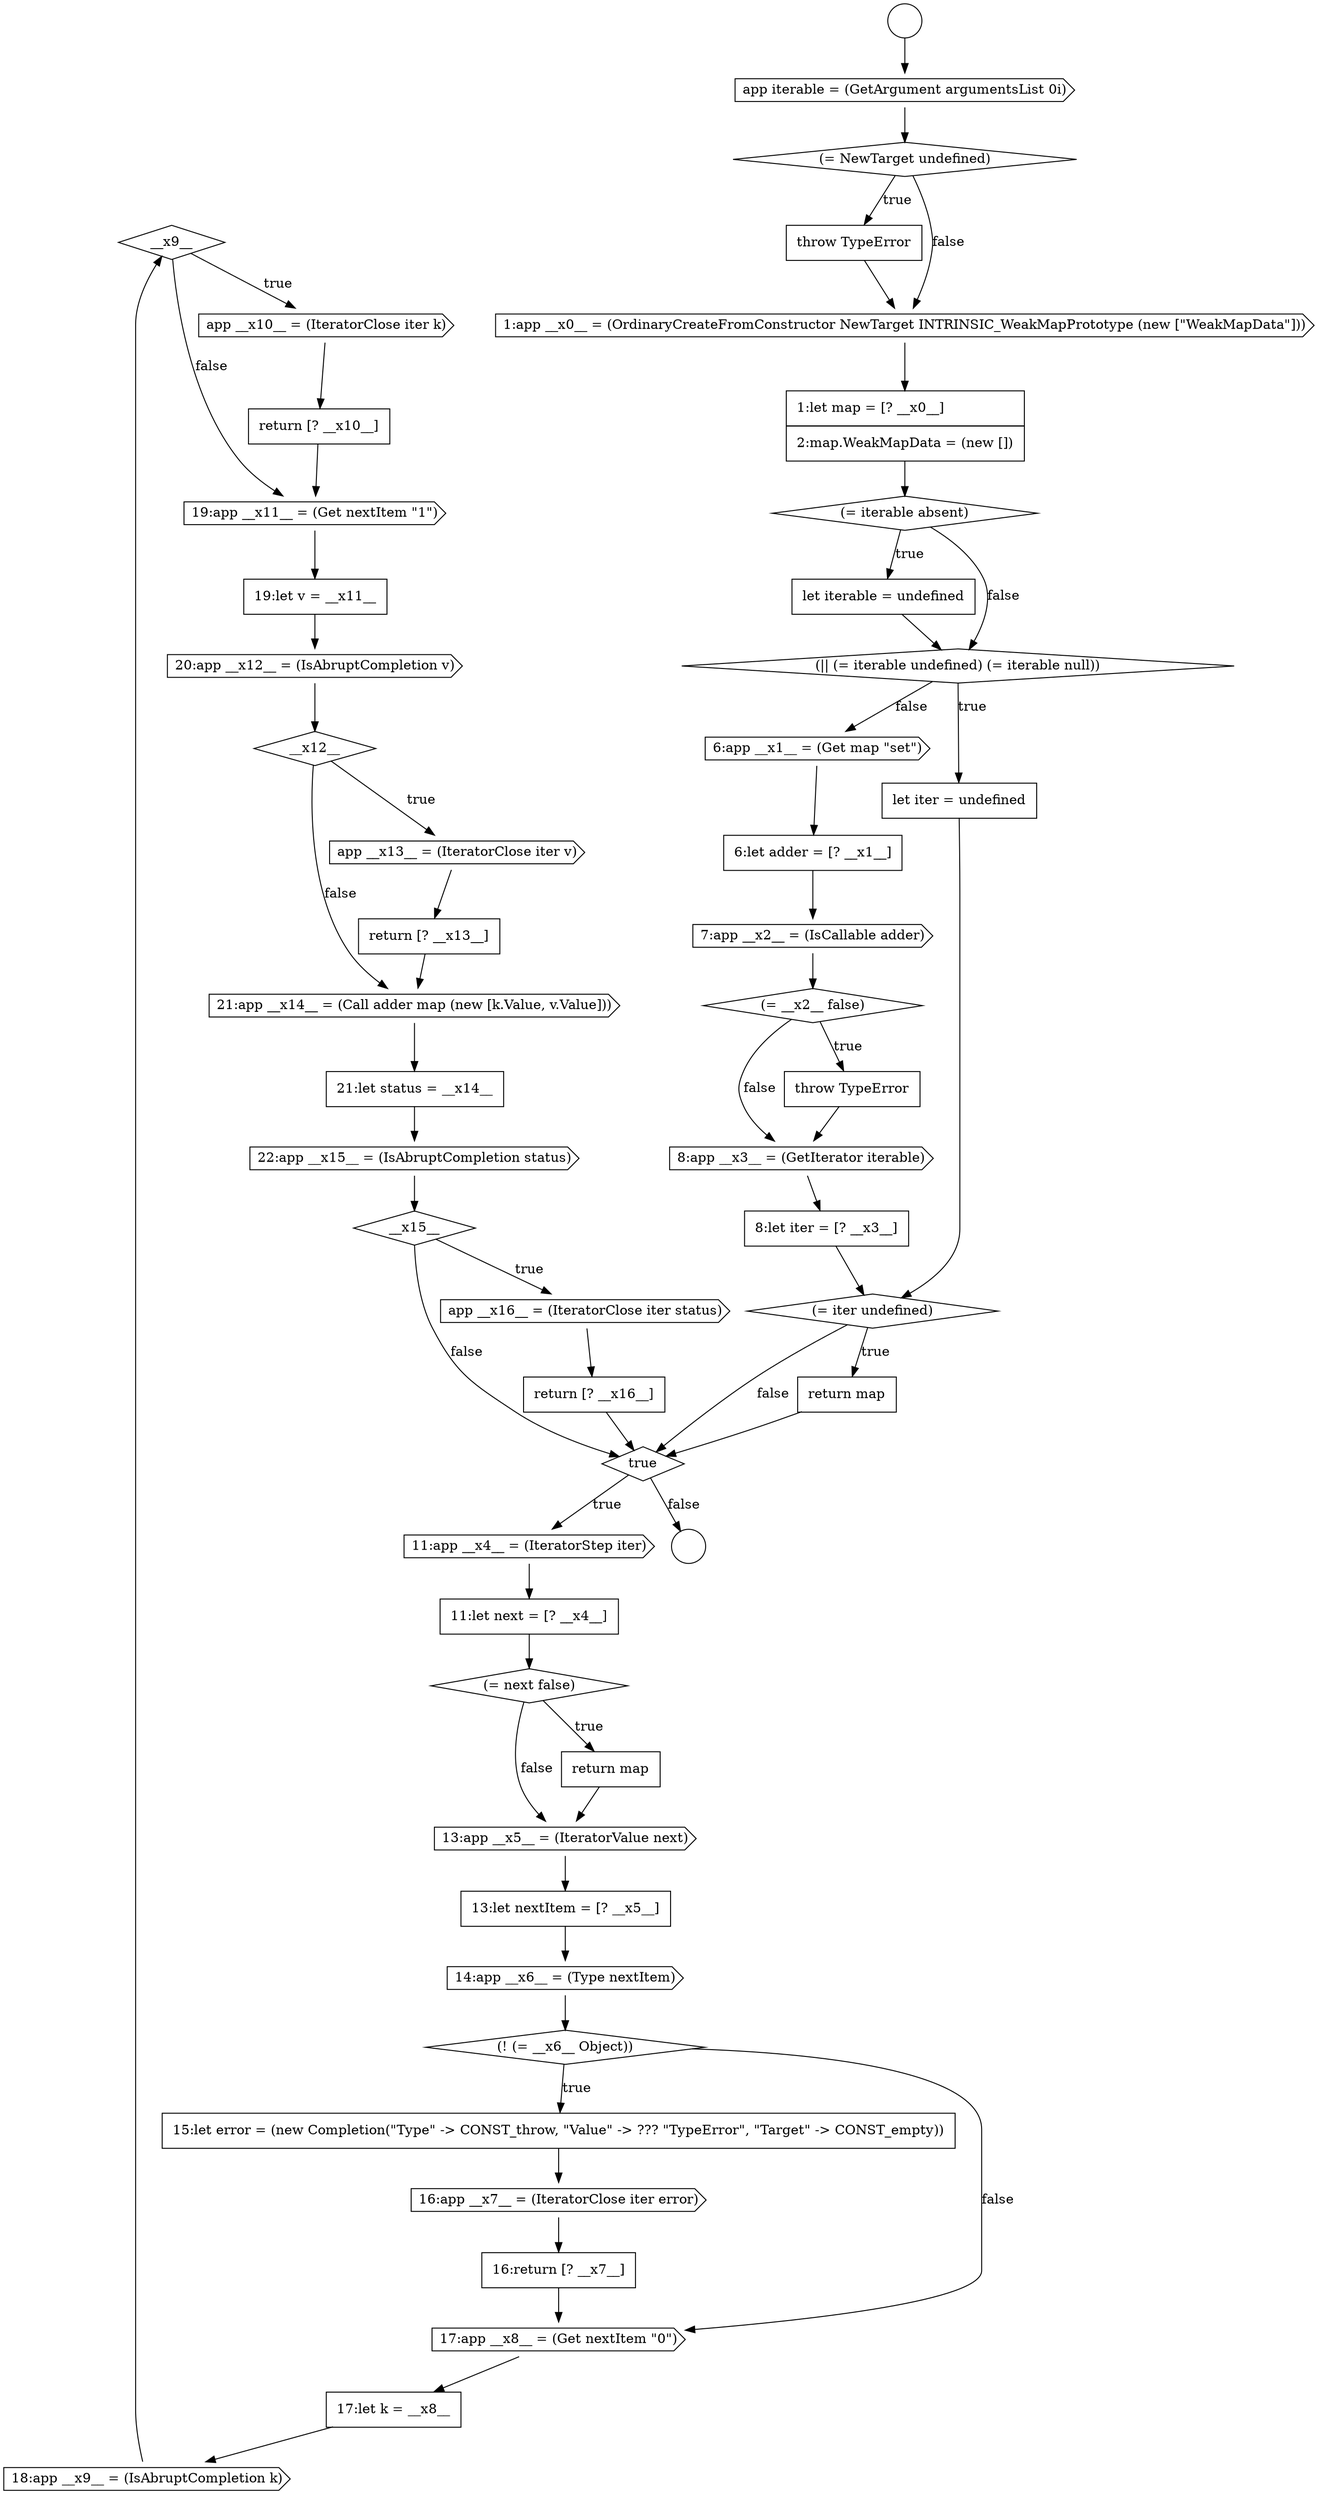 digraph {
  node15138 [shape=diamond, label=<<font color="black">__x9__</font>> color="black" fillcolor="white" style=filled]
  node15130 [shape=cds, label=<<font color="black">14:app __x6__ = (Type nextItem)</font>> color="black" fillcolor="white" style=filled]
  node15110 [shape=diamond, label=<<font color="black">(= iterable absent)</font>> color="black" fillcolor="white" style=filled]
  node15133 [shape=cds, label=<<font color="black">16:app __x7__ = (IteratorClose iter error)</font>> color="black" fillcolor="white" style=filled]
  node15118 [shape=none, margin=0, label=<<font color="black">
    <table border="0" cellborder="1" cellspacing="0" cellpadding="10">
      <tr><td align="left">throw TypeError</td></tr>
    </table>
  </font>> color="black" fillcolor="white" style=filled]
  node15114 [shape=cds, label=<<font color="black">6:app __x1__ = (Get map &quot;set&quot;)</font>> color="black" fillcolor="white" style=filled]
  node15151 [shape=cds, label=<<font color="black">app __x16__ = (IteratorClose iter status)</font>> color="black" fillcolor="white" style=filled]
  node15117 [shape=diamond, label=<<font color="black">(= __x2__ false)</font>> color="black" fillcolor="white" style=filled]
  node15113 [shape=none, margin=0, label=<<font color="black">
    <table border="0" cellborder="1" cellspacing="0" cellpadding="10">
      <tr><td align="left">let iter = undefined</td></tr>
    </table>
  </font>> color="black" fillcolor="white" style=filled]
  node15140 [shape=none, margin=0, label=<<font color="black">
    <table border="0" cellborder="1" cellspacing="0" cellpadding="10">
      <tr><td align="left">return [? __x10__]</td></tr>
    </table>
  </font>> color="black" fillcolor="white" style=filled]
  node15122 [shape=none, margin=0, label=<<font color="black">
    <table border="0" cellborder="1" cellspacing="0" cellpadding="10">
      <tr><td align="left">return map</td></tr>
    </table>
  </font>> color="black" fillcolor="white" style=filled]
  node15120 [shape=none, margin=0, label=<<font color="black">
    <table border="0" cellborder="1" cellspacing="0" cellpadding="10">
      <tr><td align="left">8:let iter = [? __x3__]</td></tr>
    </table>
  </font>> color="black" fillcolor="white" style=filled]
  node15145 [shape=cds, label=<<font color="black">app __x13__ = (IteratorClose iter v)</font>> color="black" fillcolor="white" style=filled]
  node15134 [shape=none, margin=0, label=<<font color="black">
    <table border="0" cellborder="1" cellspacing="0" cellpadding="10">
      <tr><td align="left">16:return [? __x7__]</td></tr>
    </table>
  </font>> color="black" fillcolor="white" style=filled]
  node15115 [shape=none, margin=0, label=<<font color="black">
    <table border="0" cellborder="1" cellspacing="0" cellpadding="10">
      <tr><td align="left">6:let adder = [? __x1__]</td></tr>
    </table>
  </font>> color="black" fillcolor="white" style=filled]
  node15143 [shape=cds, label=<<font color="black">20:app __x12__ = (IsAbruptCompletion v)</font>> color="black" fillcolor="white" style=filled]
  node15119 [shape=cds, label=<<font color="black">8:app __x3__ = (GetIterator iterable)</font>> color="black" fillcolor="white" style=filled]
  node15104 [shape=circle label=" " color="black" fillcolor="white" style=filled]
  node15135 [shape=cds, label=<<font color="black">17:app __x8__ = (Get nextItem &quot;0&quot;)</font>> color="black" fillcolor="white" style=filled]
  node15125 [shape=none, margin=0, label=<<font color="black">
    <table border="0" cellborder="1" cellspacing="0" cellpadding="10">
      <tr><td align="left">11:let next = [? __x4__]</td></tr>
    </table>
  </font>> color="black" fillcolor="white" style=filled]
  node15146 [shape=none, margin=0, label=<<font color="black">
    <table border="0" cellborder="1" cellspacing="0" cellpadding="10">
      <tr><td align="left">return [? __x13__]</td></tr>
    </table>
  </font>> color="black" fillcolor="white" style=filled]
  node15105 [shape=cds, label=<<font color="black">app iterable = (GetArgument argumentsList 0i)</font>> color="black" fillcolor="white" style=filled]
  node15150 [shape=diamond, label=<<font color="black">__x15__</font>> color="black" fillcolor="white" style=filled]
  node15129 [shape=none, margin=0, label=<<font color="black">
    <table border="0" cellborder="1" cellspacing="0" cellpadding="10">
      <tr><td align="left">13:let nextItem = [? __x5__]</td></tr>
    </table>
  </font>> color="black" fillcolor="white" style=filled]
  node15103 [shape=circle label=" " color="black" fillcolor="white" style=filled]
  node15137 [shape=cds, label=<<font color="black">18:app __x9__ = (IsAbruptCompletion k)</font>> color="black" fillcolor="white" style=filled]
  node15142 [shape=none, margin=0, label=<<font color="black">
    <table border="0" cellborder="1" cellspacing="0" cellpadding="10">
      <tr><td align="left">19:let v = __x11__</td></tr>
    </table>
  </font>> color="black" fillcolor="white" style=filled]
  node15141 [shape=cds, label=<<font color="black">19:app __x11__ = (Get nextItem &quot;1&quot;)</font>> color="black" fillcolor="white" style=filled]
  node15126 [shape=diamond, label=<<font color="black">(= next false)</font>> color="black" fillcolor="white" style=filled]
  node15121 [shape=diamond, label=<<font color="black">(= iter undefined)</font>> color="black" fillcolor="white" style=filled]
  node15136 [shape=none, margin=0, label=<<font color="black">
    <table border="0" cellborder="1" cellspacing="0" cellpadding="10">
      <tr><td align="left">17:let k = __x8__</td></tr>
    </table>
  </font>> color="black" fillcolor="white" style=filled]
  node15147 [shape=cds, label=<<font color="black">21:app __x14__ = (Call adder map (new [k.Value, v.Value]))</font>> color="black" fillcolor="white" style=filled]
  node15106 [shape=diamond, label=<<font color="black">(= NewTarget undefined)</font>> color="black" fillcolor="white" style=filled]
  node15111 [shape=none, margin=0, label=<<font color="black">
    <table border="0" cellborder="1" cellspacing="0" cellpadding="10">
      <tr><td align="left">let iterable = undefined</td></tr>
    </table>
  </font>> color="black" fillcolor="white" style=filled]
  node15107 [shape=none, margin=0, label=<<font color="black">
    <table border="0" cellborder="1" cellspacing="0" cellpadding="10">
      <tr><td align="left">throw TypeError</td></tr>
    </table>
  </font>> color="black" fillcolor="white" style=filled]
  node15112 [shape=diamond, label=<<font color="black">(|| (= iterable undefined) (= iterable null))</font>> color="black" fillcolor="white" style=filled]
  node15152 [shape=none, margin=0, label=<<font color="black">
    <table border="0" cellborder="1" cellspacing="0" cellpadding="10">
      <tr><td align="left">return [? __x16__]</td></tr>
    </table>
  </font>> color="black" fillcolor="white" style=filled]
  node15127 [shape=none, margin=0, label=<<font color="black">
    <table border="0" cellborder="1" cellspacing="0" cellpadding="10">
      <tr><td align="left">return map</td></tr>
    </table>
  </font>> color="black" fillcolor="white" style=filled]
  node15132 [shape=none, margin=0, label=<<font color="black">
    <table border="0" cellborder="1" cellspacing="0" cellpadding="10">
      <tr><td align="left">15:let error = (new Completion(&quot;Type&quot; -&gt; CONST_throw, &quot;Value&quot; -&gt; ??? &quot;TypeError&quot;, &quot;Target&quot; -&gt; CONST_empty))</td></tr>
    </table>
  </font>> color="black" fillcolor="white" style=filled]
  node15148 [shape=none, margin=0, label=<<font color="black">
    <table border="0" cellborder="1" cellspacing="0" cellpadding="10">
      <tr><td align="left">21:let status = __x14__</td></tr>
    </table>
  </font>> color="black" fillcolor="white" style=filled]
  node15149 [shape=cds, label=<<font color="black">22:app __x15__ = (IsAbruptCompletion status)</font>> color="black" fillcolor="white" style=filled]
  node15116 [shape=cds, label=<<font color="black">7:app __x2__ = (IsCallable adder)</font>> color="black" fillcolor="white" style=filled]
  node15131 [shape=diamond, label=<<font color="black">(! (= __x6__ Object))</font>> color="black" fillcolor="white" style=filled]
  node15144 [shape=diamond, label=<<font color="black">__x12__</font>> color="black" fillcolor="white" style=filled]
  node15139 [shape=cds, label=<<font color="black">app __x10__ = (IteratorClose iter k)</font>> color="black" fillcolor="white" style=filled]
  node15124 [shape=cds, label=<<font color="black">11:app __x4__ = (IteratorStep iter)</font>> color="black" fillcolor="white" style=filled]
  node15109 [shape=none, margin=0, label=<<font color="black">
    <table border="0" cellborder="1" cellspacing="0" cellpadding="10">
      <tr><td align="left">1:let map = [? __x0__]</td></tr>
      <tr><td align="left">2:map.WeakMapData = (new [])</td></tr>
    </table>
  </font>> color="black" fillcolor="white" style=filled]
  node15108 [shape=cds, label=<<font color="black">1:app __x0__ = (OrdinaryCreateFromConstructor NewTarget INTRINSIC_WeakMapPrototype (new [&quot;WeakMapData&quot;]))</font>> color="black" fillcolor="white" style=filled]
  node15123 [shape=diamond, label=<<font color="black">true</font>> color="black" fillcolor="white" style=filled]
  node15128 [shape=cds, label=<<font color="black">13:app __x5__ = (IteratorValue next)</font>> color="black" fillcolor="white" style=filled]
  node15132 -> node15133 [ color="black"]
  node15142 -> node15143 [ color="black"]
  node15152 -> node15123 [ color="black"]
  node15131 -> node15132 [label=<<font color="black">true</font>> color="black"]
  node15131 -> node15135 [label=<<font color="black">false</font>> color="black"]
  node15144 -> node15145 [label=<<font color="black">true</font>> color="black"]
  node15144 -> node15147 [label=<<font color="black">false</font>> color="black"]
  node15130 -> node15131 [ color="black"]
  node15113 -> node15121 [ color="black"]
  node15133 -> node15134 [ color="black"]
  node15123 -> node15124 [label=<<font color="black">true</font>> color="black"]
  node15123 -> node15104 [label=<<font color="black">false</font>> color="black"]
  node15119 -> node15120 [ color="black"]
  node15145 -> node15146 [ color="black"]
  node15121 -> node15122 [label=<<font color="black">true</font>> color="black"]
  node15121 -> node15123 [label=<<font color="black">false</font>> color="black"]
  node15125 -> node15126 [ color="black"]
  node15137 -> node15138 [ color="black"]
  node15150 -> node15151 [label=<<font color="black">true</font>> color="black"]
  node15150 -> node15123 [label=<<font color="black">false</font>> color="black"]
  node15114 -> node15115 [ color="black"]
  node15116 -> node15117 [ color="black"]
  node15147 -> node15148 [ color="black"]
  node15141 -> node15142 [ color="black"]
  node15124 -> node15125 [ color="black"]
  node15138 -> node15139 [label=<<font color="black">true</font>> color="black"]
  node15138 -> node15141 [label=<<font color="black">false</font>> color="black"]
  node15120 -> node15121 [ color="black"]
  node15110 -> node15111 [label=<<font color="black">true</font>> color="black"]
  node15110 -> node15112 [label=<<font color="black">false</font>> color="black"]
  node15127 -> node15128 [ color="black"]
  node15128 -> node15129 [ color="black"]
  node15151 -> node15152 [ color="black"]
  node15109 -> node15110 [ color="black"]
  node15117 -> node15118 [label=<<font color="black">true</font>> color="black"]
  node15117 -> node15119 [label=<<font color="black">false</font>> color="black"]
  node15108 -> node15109 [ color="black"]
  node15146 -> node15147 [ color="black"]
  node15136 -> node15137 [ color="black"]
  node15106 -> node15107 [label=<<font color="black">true</font>> color="black"]
  node15106 -> node15108 [label=<<font color="black">false</font>> color="black"]
  node15122 -> node15123 [ color="black"]
  node15139 -> node15140 [ color="black"]
  node15105 -> node15106 [ color="black"]
  node15148 -> node15149 [ color="black"]
  node15126 -> node15127 [label=<<font color="black">true</font>> color="black"]
  node15126 -> node15128 [label=<<font color="black">false</font>> color="black"]
  node15140 -> node15141 [ color="black"]
  node15103 -> node15105 [ color="black"]
  node15135 -> node15136 [ color="black"]
  node15107 -> node15108 [ color="black"]
  node15129 -> node15130 [ color="black"]
  node15118 -> node15119 [ color="black"]
  node15111 -> node15112 [ color="black"]
  node15143 -> node15144 [ color="black"]
  node15134 -> node15135 [ color="black"]
  node15149 -> node15150 [ color="black"]
  node15112 -> node15113 [label=<<font color="black">true</font>> color="black"]
  node15112 -> node15114 [label=<<font color="black">false</font>> color="black"]
  node15115 -> node15116 [ color="black"]
}
